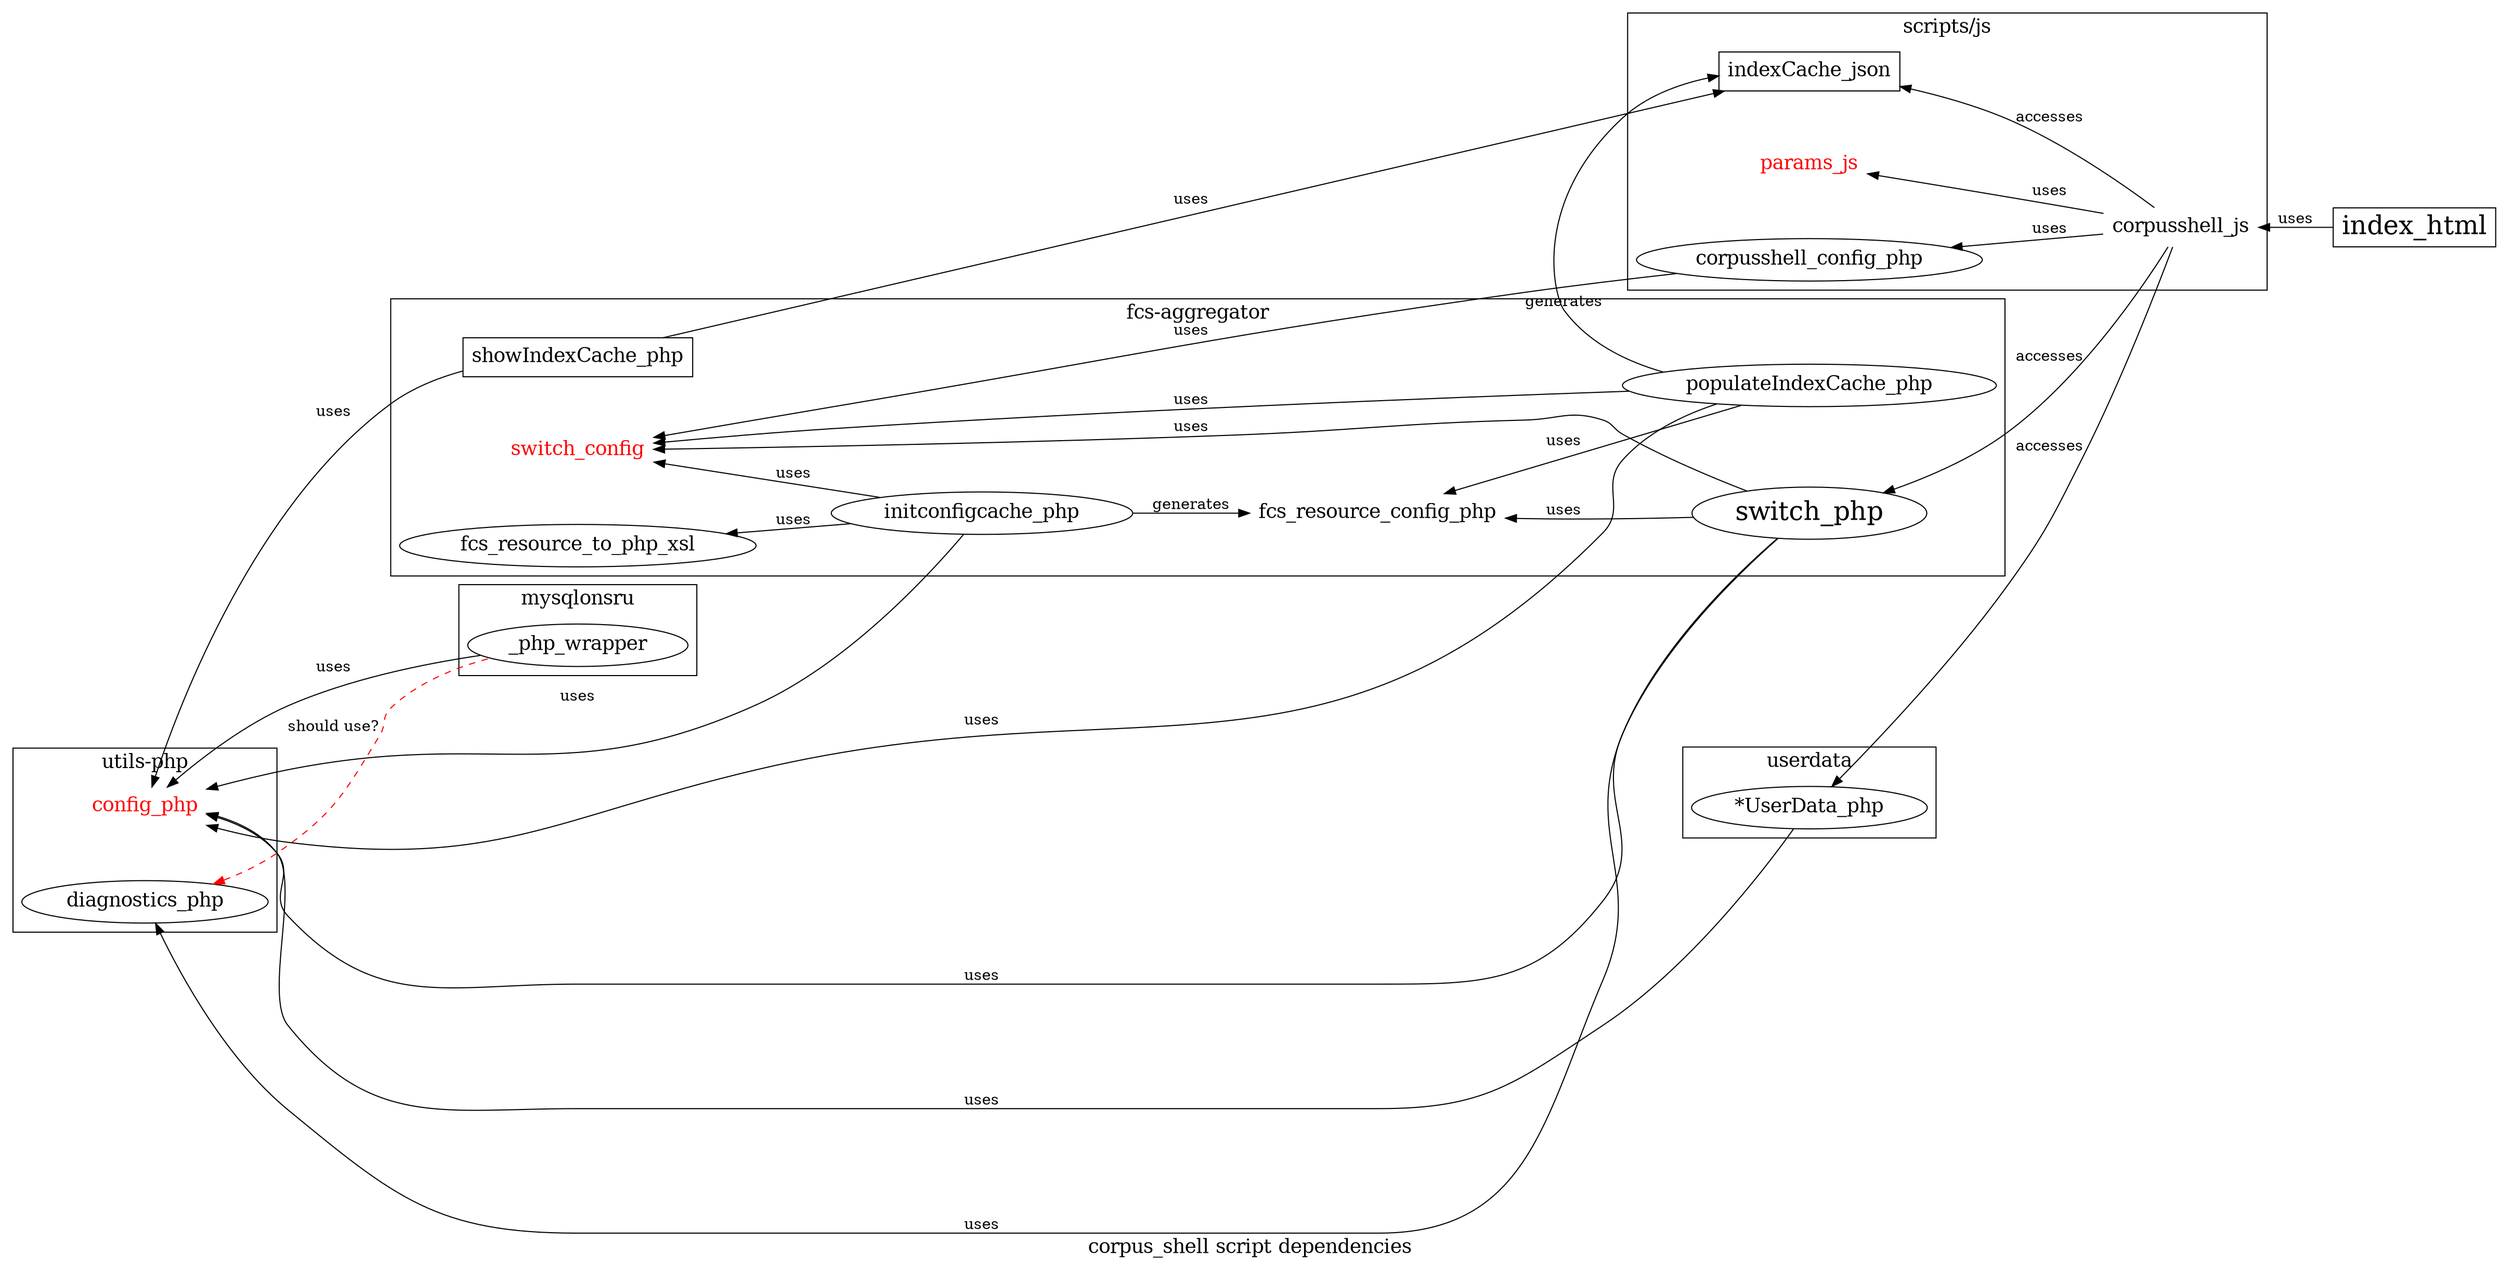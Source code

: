 /* 

dot -oc_s_dep.png -Tpng c_s_dep.dot

*/
digraph c_s_places {
  label="corpus_shell script dependencies";
	rankdir=LR;
	/* size="10,11";	
	ranksep=1.3;*/
	nodesep=0.7;	 
	fontsize=18;
	node [fontsize=18];
	graph [compound=true];

	/* graph [compound=true,
		mclimit=4,		
		remincross=true,
		nodesep = 0.1;	
	size="12,12";		
	];
	*/


/* scripts */
node [shape="ellipse"];
switch_php [fontsize=24 ];
populateIndexCache_php;
initconfigcache_php;
diagnostics_php;
fcs_resource_to_php_xsl;
_userdata [label="*UserData_php"];
_php_wrapper;
corpusshell_config_php;

/* config */
node [shape=none];
switch_config [fontcolor=red];
config_php [fontcolor=red];
fcs_resource_config_php;
params_js [fontcolor=red];
corpusshell_js;

/* data? */
node [shape=box];
indexCache_json;
index_html [fontsize=24 ];
showIndexCache_php;
	

	subgraph cluster_aggregator {
		label="fcs-aggregator";
		initconfigcache_php;
		fcs_resource_config_php;
		switch_php;		
		switch_config;
		fcs_resource_to_php_xsl;
		
		populateIndexCache_php;
		showIndexCache_php;
	}

	subgraph cluster_fcs_utils_php{
		label="utils-php";
		  config_php;
		  diagnostics_php;
	}

subgraph cluster_fcs_wrapper_php{
		label="mysqlonsru";
		  _php_wrapper;
	}

	subgraph cluster_main {
		label="userdata";				
		_userdata;
	}


	subgraph cluster_js {
		label="scripts/js";				
	
		params_js;
		corpusshell_js;
		indexCache_json;
		corpusshell_config_php;
		
	}


/* usedBy */
 edge [dir=back, label="uses"];
config_php -> switch_php;
config_php -> _php_wrapper;
config_php -> populateIndexCache_php;
config_php -> showIndexCache_php;
config_php -> initconfigcache_php;
config_php -> _userdata;
switch_config -> switch_php;
switch_config -> populateIndexCache_php;
switch_config -> initconfigcache_php; 

diagnostics_php -> switch_php;
fcs_resource_config_php -> switch_php;
fcs_resource_config_php -> populateIndexCache_php;
fcs_resource_to_php_xsl -> initconfigcache_php;

indexCache_json -> showIndexCache_php; 

switch_config -> corpusshell_config_php;
fcs_resource_config_php corpusshell_config_php;

diagnostics_php -> _php_wrapper [style=dashed, color=red, label="should use?"];

params_js -> corpusshell_js;
corpusshell_js -> index_html;
corpusshell_config_php -> corpusshell_js;


/* generates */
 edge [dir=forward, label="generates"];

populateIndexCache_php -> indexCache_json;
initconfigcache_php -> fcs_resource_config_php;



/* edge [label="accesses", arrowhead=none, arrowtail="open"]; */
edge [dir=back, label="accesses"];
switch_php -> corpusshell_js;
_userdata -> corpusshell_js;
indexCache_json -> corpusshell_js;
 

/* contains */
edge [dir=none, label=""];


}